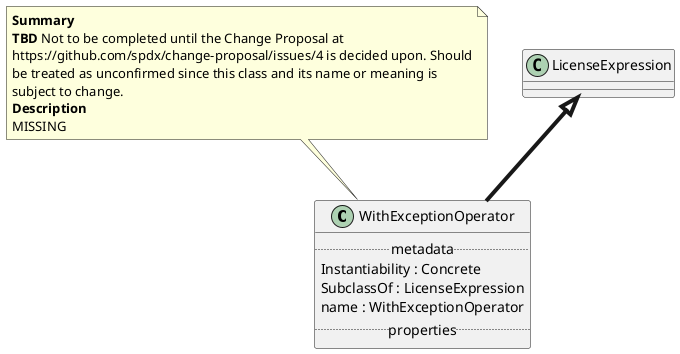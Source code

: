 @startuml
class WithExceptionOperator {
.. metadata ..
    Instantiability : Concrete
    SubclassOf : LicenseExpression
    name : WithExceptionOperator
.. properties ..
}
note top of WithExceptionOperator
<b>Summary</b>
**TBD** Not to be completed until the Change Proposal at
https://github.com/spdx/change-proposal/issues/4 is decided upon. Should
be treated as unconfirmed since this class and its name or meaning is
subject to change.
<b>Description</b>
MISSING
end note
"LicenseExpression" <|-[thickness=4]- "WithExceptionOperator"
@enduml
